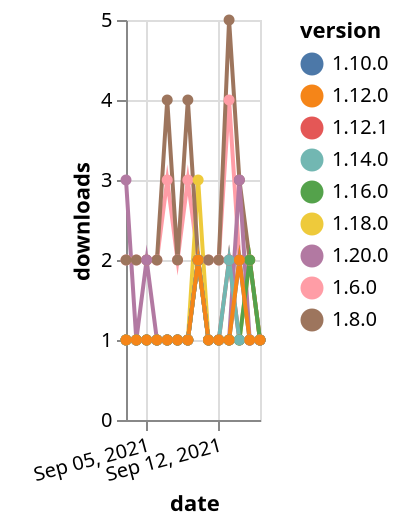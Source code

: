 {"$schema": "https://vega.github.io/schema/vega-lite/v5.json", "description": "A simple bar chart with embedded data.", "data": {"values": [{"date": "2021-09-03", "total": 2389, "delta": 2, "version": "1.6.0"}, {"date": "2021-09-04", "total": 2391, "delta": 2, "version": "1.6.0"}, {"date": "2021-09-05", "total": 2393, "delta": 2, "version": "1.6.0"}, {"date": "2021-09-06", "total": 2395, "delta": 2, "version": "1.6.0"}, {"date": "2021-09-07", "total": 2398, "delta": 3, "version": "1.6.0"}, {"date": "2021-09-08", "total": 2400, "delta": 2, "version": "1.6.0"}, {"date": "2021-09-09", "total": 2403, "delta": 3, "version": "1.6.0"}, {"date": "2021-09-10", "total": 2405, "delta": 2, "version": "1.6.0"}, {"date": "2021-09-11", "total": 2407, "delta": 2, "version": "1.6.0"}, {"date": "2021-09-12", "total": 2409, "delta": 2, "version": "1.6.0"}, {"date": "2021-09-13", "total": 2413, "delta": 4, "version": "1.6.0"}, {"date": "2021-09-14", "total": 2415, "delta": 2, "version": "1.6.0"}, {"date": "2021-09-15", "total": 2417, "delta": 2, "version": "1.6.0"}, {"date": "2021-09-16", "total": 2418, "delta": 1, "version": "1.6.0"}, {"date": "2021-09-03", "total": 213, "delta": 1, "version": "1.18.0"}, {"date": "2021-09-04", "total": 214, "delta": 1, "version": "1.18.0"}, {"date": "2021-09-05", "total": 215, "delta": 1, "version": "1.18.0"}, {"date": "2021-09-06", "total": 216, "delta": 1, "version": "1.18.0"}, {"date": "2021-09-07", "total": 217, "delta": 1, "version": "1.18.0"}, {"date": "2021-09-08", "total": 218, "delta": 1, "version": "1.18.0"}, {"date": "2021-09-09", "total": 219, "delta": 1, "version": "1.18.0"}, {"date": "2021-09-10", "total": 222, "delta": 3, "version": "1.18.0"}, {"date": "2021-09-11", "total": 223, "delta": 1, "version": "1.18.0"}, {"date": "2021-09-12", "total": 224, "delta": 1, "version": "1.18.0"}, {"date": "2021-09-13", "total": 225, "delta": 1, "version": "1.18.0"}, {"date": "2021-09-14", "total": 226, "delta": 1, "version": "1.18.0"}, {"date": "2021-09-15", "total": 228, "delta": 2, "version": "1.18.0"}, {"date": "2021-09-16", "total": 229, "delta": 1, "version": "1.18.0"}, {"date": "2021-09-03", "total": 2535, "delta": 2, "version": "1.8.0"}, {"date": "2021-09-04", "total": 2537, "delta": 2, "version": "1.8.0"}, {"date": "2021-09-05", "total": 2539, "delta": 2, "version": "1.8.0"}, {"date": "2021-09-06", "total": 2541, "delta": 2, "version": "1.8.0"}, {"date": "2021-09-07", "total": 2545, "delta": 4, "version": "1.8.0"}, {"date": "2021-09-08", "total": 2547, "delta": 2, "version": "1.8.0"}, {"date": "2021-09-09", "total": 2551, "delta": 4, "version": "1.8.0"}, {"date": "2021-09-10", "total": 2553, "delta": 2, "version": "1.8.0"}, {"date": "2021-09-11", "total": 2555, "delta": 2, "version": "1.8.0"}, {"date": "2021-09-12", "total": 2557, "delta": 2, "version": "1.8.0"}, {"date": "2021-09-13", "total": 2562, "delta": 5, "version": "1.8.0"}, {"date": "2021-09-14", "total": 2565, "delta": 3, "version": "1.8.0"}, {"date": "2021-09-15", "total": 2567, "delta": 2, "version": "1.8.0"}, {"date": "2021-09-16", "total": 2568, "delta": 1, "version": "1.8.0"}, {"date": "2021-09-03", "total": 262, "delta": 1, "version": "1.10.0"}, {"date": "2021-09-04", "total": 263, "delta": 1, "version": "1.10.0"}, {"date": "2021-09-05", "total": 264, "delta": 1, "version": "1.10.0"}, {"date": "2021-09-06", "total": 265, "delta": 1, "version": "1.10.0"}, {"date": "2021-09-07", "total": 266, "delta": 1, "version": "1.10.0"}, {"date": "2021-09-08", "total": 267, "delta": 1, "version": "1.10.0"}, {"date": "2021-09-09", "total": 268, "delta": 1, "version": "1.10.0"}, {"date": "2021-09-10", "total": 270, "delta": 2, "version": "1.10.0"}, {"date": "2021-09-11", "total": 271, "delta": 1, "version": "1.10.0"}, {"date": "2021-09-12", "total": 272, "delta": 1, "version": "1.10.0"}, {"date": "2021-09-13", "total": 273, "delta": 1, "version": "1.10.0"}, {"date": "2021-09-14", "total": 275, "delta": 2, "version": "1.10.0"}, {"date": "2021-09-15", "total": 276, "delta": 1, "version": "1.10.0"}, {"date": "2021-09-16", "total": 277, "delta": 1, "version": "1.10.0"}, {"date": "2021-09-03", "total": 215, "delta": 1, "version": "1.12.1"}, {"date": "2021-09-04", "total": 216, "delta": 1, "version": "1.12.1"}, {"date": "2021-09-05", "total": 217, "delta": 1, "version": "1.12.1"}, {"date": "2021-09-06", "total": 218, "delta": 1, "version": "1.12.1"}, {"date": "2021-09-07", "total": 219, "delta": 1, "version": "1.12.1"}, {"date": "2021-09-08", "total": 220, "delta": 1, "version": "1.12.1"}, {"date": "2021-09-09", "total": 221, "delta": 1, "version": "1.12.1"}, {"date": "2021-09-10", "total": 223, "delta": 2, "version": "1.12.1"}, {"date": "2021-09-11", "total": 224, "delta": 1, "version": "1.12.1"}, {"date": "2021-09-12", "total": 225, "delta": 1, "version": "1.12.1"}, {"date": "2021-09-13", "total": 227, "delta": 2, "version": "1.12.1"}, {"date": "2021-09-14", "total": 228, "delta": 1, "version": "1.12.1"}, {"date": "2021-09-15", "total": 229, "delta": 1, "version": "1.12.1"}, {"date": "2021-09-16", "total": 230, "delta": 1, "version": "1.12.1"}, {"date": "2021-09-03", "total": 130, "delta": 3, "version": "1.20.0"}, {"date": "2021-09-04", "total": 131, "delta": 1, "version": "1.20.0"}, {"date": "2021-09-05", "total": 133, "delta": 2, "version": "1.20.0"}, {"date": "2021-09-06", "total": 134, "delta": 1, "version": "1.20.0"}, {"date": "2021-09-07", "total": 135, "delta": 1, "version": "1.20.0"}, {"date": "2021-09-08", "total": 136, "delta": 1, "version": "1.20.0"}, {"date": "2021-09-09", "total": 137, "delta": 1, "version": "1.20.0"}, {"date": "2021-09-10", "total": 139, "delta": 2, "version": "1.20.0"}, {"date": "2021-09-11", "total": 140, "delta": 1, "version": "1.20.0"}, {"date": "2021-09-12", "total": 141, "delta": 1, "version": "1.20.0"}, {"date": "2021-09-13", "total": 142, "delta": 1, "version": "1.20.0"}, {"date": "2021-09-14", "total": 145, "delta": 3, "version": "1.20.0"}, {"date": "2021-09-15", "total": 146, "delta": 1, "version": "1.20.0"}, {"date": "2021-09-16", "total": 147, "delta": 1, "version": "1.20.0"}, {"date": "2021-09-03", "total": 175, "delta": 1, "version": "1.16.0"}, {"date": "2021-09-04", "total": 176, "delta": 1, "version": "1.16.0"}, {"date": "2021-09-05", "total": 177, "delta": 1, "version": "1.16.0"}, {"date": "2021-09-06", "total": 178, "delta": 1, "version": "1.16.0"}, {"date": "2021-09-07", "total": 179, "delta": 1, "version": "1.16.0"}, {"date": "2021-09-08", "total": 180, "delta": 1, "version": "1.16.0"}, {"date": "2021-09-09", "total": 181, "delta": 1, "version": "1.16.0"}, {"date": "2021-09-10", "total": 183, "delta": 2, "version": "1.16.0"}, {"date": "2021-09-11", "total": 184, "delta": 1, "version": "1.16.0"}, {"date": "2021-09-12", "total": 185, "delta": 1, "version": "1.16.0"}, {"date": "2021-09-13", "total": 186, "delta": 1, "version": "1.16.0"}, {"date": "2021-09-14", "total": 187, "delta": 1, "version": "1.16.0"}, {"date": "2021-09-15", "total": 189, "delta": 2, "version": "1.16.0"}, {"date": "2021-09-16", "total": 190, "delta": 1, "version": "1.16.0"}, {"date": "2021-09-03", "total": 202, "delta": 1, "version": "1.14.0"}, {"date": "2021-09-04", "total": 203, "delta": 1, "version": "1.14.0"}, {"date": "2021-09-05", "total": 204, "delta": 1, "version": "1.14.0"}, {"date": "2021-09-06", "total": 205, "delta": 1, "version": "1.14.0"}, {"date": "2021-09-07", "total": 206, "delta": 1, "version": "1.14.0"}, {"date": "2021-09-08", "total": 207, "delta": 1, "version": "1.14.0"}, {"date": "2021-09-09", "total": 208, "delta": 1, "version": "1.14.0"}, {"date": "2021-09-10", "total": 210, "delta": 2, "version": "1.14.0"}, {"date": "2021-09-11", "total": 211, "delta": 1, "version": "1.14.0"}, {"date": "2021-09-12", "total": 212, "delta": 1, "version": "1.14.0"}, {"date": "2021-09-13", "total": 214, "delta": 2, "version": "1.14.0"}, {"date": "2021-09-14", "total": 215, "delta": 1, "version": "1.14.0"}, {"date": "2021-09-15", "total": 216, "delta": 1, "version": "1.14.0"}, {"date": "2021-09-16", "total": 217, "delta": 1, "version": "1.14.0"}, {"date": "2021-09-03", "total": 248, "delta": 1, "version": "1.12.0"}, {"date": "2021-09-04", "total": 249, "delta": 1, "version": "1.12.0"}, {"date": "2021-09-05", "total": 250, "delta": 1, "version": "1.12.0"}, {"date": "2021-09-06", "total": 251, "delta": 1, "version": "1.12.0"}, {"date": "2021-09-07", "total": 252, "delta": 1, "version": "1.12.0"}, {"date": "2021-09-08", "total": 253, "delta": 1, "version": "1.12.0"}, {"date": "2021-09-09", "total": 254, "delta": 1, "version": "1.12.0"}, {"date": "2021-09-10", "total": 256, "delta": 2, "version": "1.12.0"}, {"date": "2021-09-11", "total": 257, "delta": 1, "version": "1.12.0"}, {"date": "2021-09-12", "total": 258, "delta": 1, "version": "1.12.0"}, {"date": "2021-09-13", "total": 259, "delta": 1, "version": "1.12.0"}, {"date": "2021-09-14", "total": 261, "delta": 2, "version": "1.12.0"}, {"date": "2021-09-15", "total": 262, "delta": 1, "version": "1.12.0"}, {"date": "2021-09-16", "total": 263, "delta": 1, "version": "1.12.0"}]}, "width": "container", "mark": {"type": "line", "point": {"filled": true}}, "encoding": {"x": {"field": "date", "type": "temporal", "timeUnit": "yearmonthdate", "title": "date", "axis": {"labelAngle": -15}}, "y": {"field": "delta", "type": "quantitative", "title": "downloads"}, "color": {"field": "version", "type": "nominal"}, "tooltip": {"field": "delta"}}}